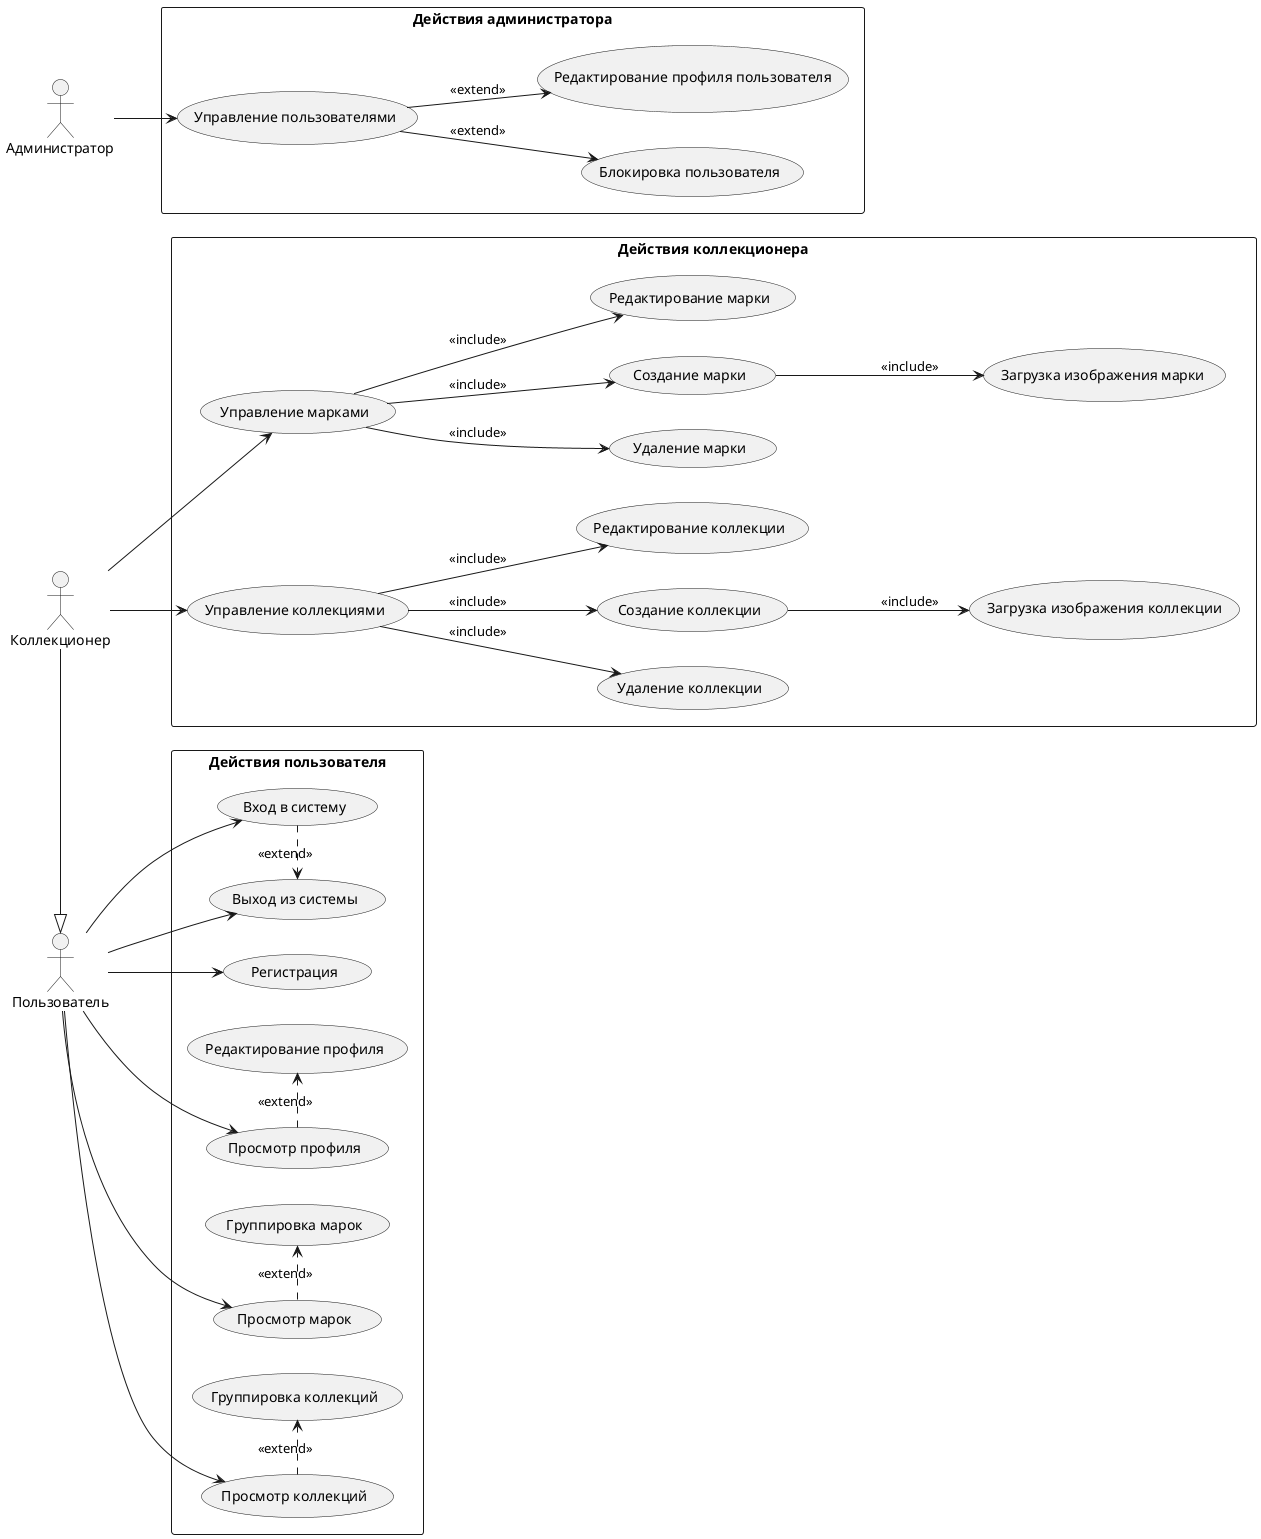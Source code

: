 @startuml
left to right direction
skinparam packageStyle rectangle

actor "Пользователь" as User
actor "Коллекционер" as Collector
actor "Администратор" as Admin

Collector -|> User

package "Действия пользователя" {
  usecase "Регистрация" as UC_Register
  usecase "Вход в систему" as UC_Login
  usecase "Выход из системы" as UC_Logout
  usecase "Просмотр профиля" as UC_ViewProfile
  usecase "Редактирование профиля" as UC_EditProfile
  usecase "Просмотр коллекций" as UC_ViewCollections
  usecase "Просмотр марок" as UC_ViewStamps
  usecase "Группировка марок" as UC_FilterSearch
  usecase "Группировка коллекций" as UC_FilterSearch2

  User --> UC_Register
  User --> UC_Login
  User --> UC_Logout
  User --> UC_ViewCollections
  User --> UC_ViewStamps
  User --> UC_ViewProfile
  UC_ViewProfile .> UC_EditProfile : <<extend>>
  UC_ViewStamps .> UC_FilterSearch : <<extend>>
  UC_ViewCollections .> UC_FilterSearch2 : <<extend>>
  UC_Login .> UC_Logout : <<extend>>
}

package "Действия коллекционера" {
  usecase "Управление коллекциями" as UC_ManageCollections
  usecase "Создание коллекции" as UC_CreateCollection
  usecase "Редактирование коллекции" as UC_EditCollection
  usecase "Удаление коллекции" as UC_DeleteCollection
  usecase "Загрузка изображения коллекции" as UC_UploadStampImage2

  usecase "Управление марками" as UC_ManageStamps
  usecase "Создание марки" as UC_CreateStamp
  usecase "Редактирование марки" as UC_EditStamp
  usecase "Удаление марки" as UC_DeleteStamp
  usecase "Загрузка изображения марки" as UC_UploadStampImage

  Collector --> UC_ManageCollections
  UC_ManageCollections --> UC_CreateCollection : <<include>>
  UC_ManageCollections --> UC_EditCollection : <<include>>
  UC_ManageCollections --> UC_DeleteCollection : <<include>>

  Collector --> UC_ManageStamps
  UC_ManageStamps --> UC_CreateStamp : <<include>>
  UC_ManageStamps --> UC_EditStamp : <<include>>
  UC_ManageStamps --> UC_DeleteStamp : <<include>>
  UC_CreateStamp --> UC_UploadStampImage : <<include>>
  UC_CreateCollection --> UC_UploadStampImage2 : <<include>>
}

package "Действия администратора" {
  usecase "Управление пользователями" as UC_ManageUsers
  usecase "Блокировка пользователя" as UC_BlockUser
  usecase "Редактирование профиля пользователя" as UC_EditUserProfile

  Admin --> UC_ManageUsers
  UC_ManageUsers --> UC_BlockUser : <<extend>>
  UC_ManageUsers --> UC_EditUserProfile : <<extend>>
}

@enduml
